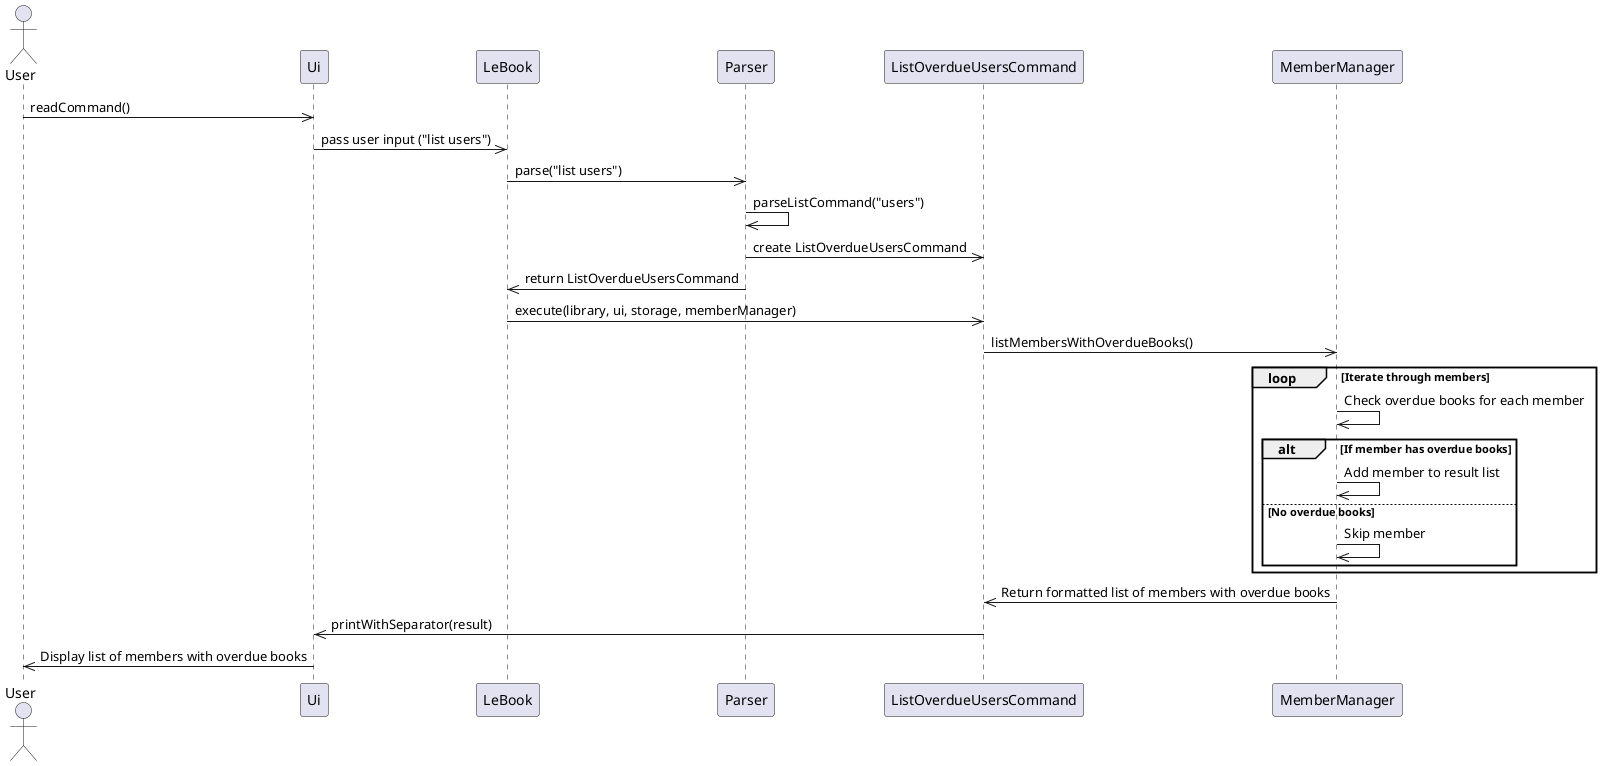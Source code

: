 @startuml
actor User as "User"
participant Ui as "Ui"
participant LeBook as "LeBook"
participant Parser as "Parser"
participant ListOverdueUsersCommand as "ListOverdueUsersCommand"
participant MemberManager as "MemberManager"

User ->> Ui: readCommand()
Ui ->> LeBook: pass user input ("list users")
LeBook ->> Parser: parse("list users")
Parser ->> Parser: parseListCommand("users")
Parser ->> ListOverdueUsersCommand: create ListOverdueUsersCommand
Parser ->> LeBook: return ListOverdueUsersCommand

LeBook ->> ListOverdueUsersCommand: execute(library, ui, storage, memberManager)
ListOverdueUsersCommand ->> MemberManager: listMembersWithOverdueBooks()

loop Iterate through members
    MemberManager ->> MemberManager: Check overdue books for each member
    alt If member has overdue books
        MemberManager ->> MemberManager: Add member to result list
    else No overdue books
        MemberManager ->> MemberManager: Skip member
    end
end

MemberManager ->> ListOverdueUsersCommand: Return formatted list of members with overdue books

ListOverdueUsersCommand ->> Ui: printWithSeparator(result)
Ui ->> User: Display list of members with overdue books
@enduml
